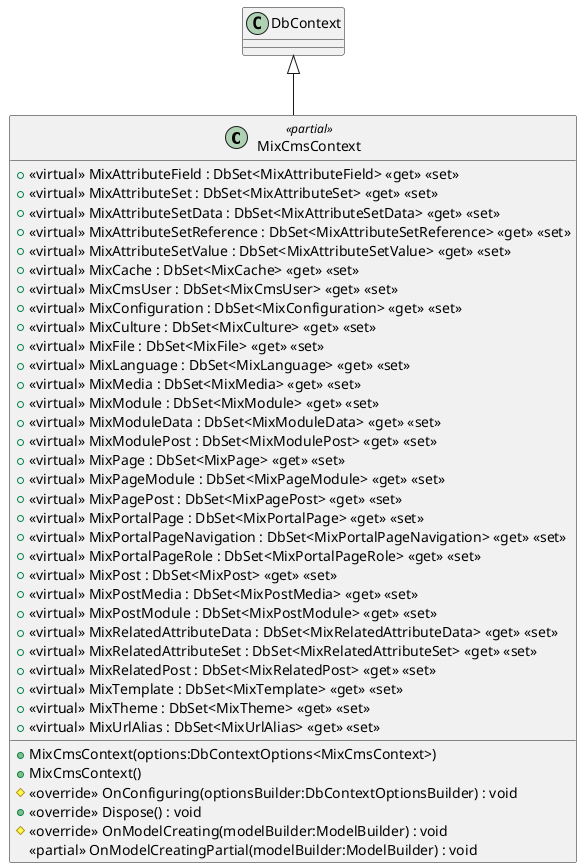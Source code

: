 @startuml
class MixCmsContext <<partial>> {
    + <<virtual>> MixAttributeField : DbSet<MixAttributeField> <<get>> <<set>>
    + <<virtual>> MixAttributeSet : DbSet<MixAttributeSet> <<get>> <<set>>
    + <<virtual>> MixAttributeSetData : DbSet<MixAttributeSetData> <<get>> <<set>>
    + <<virtual>> MixAttributeSetReference : DbSet<MixAttributeSetReference> <<get>> <<set>>
    + <<virtual>> MixAttributeSetValue : DbSet<MixAttributeSetValue> <<get>> <<set>>
    + <<virtual>> MixCache : DbSet<MixCache> <<get>> <<set>>
    + <<virtual>> MixCmsUser : DbSet<MixCmsUser> <<get>> <<set>>
    + <<virtual>> MixConfiguration : DbSet<MixConfiguration> <<get>> <<set>>
    + <<virtual>> MixCulture : DbSet<MixCulture> <<get>> <<set>>
    + <<virtual>> MixFile : DbSet<MixFile> <<get>> <<set>>
    + <<virtual>> MixLanguage : DbSet<MixLanguage> <<get>> <<set>>
    + <<virtual>> MixMedia : DbSet<MixMedia> <<get>> <<set>>
    + <<virtual>> MixModule : DbSet<MixModule> <<get>> <<set>>
    + <<virtual>> MixModuleData : DbSet<MixModuleData> <<get>> <<set>>
    + <<virtual>> MixModulePost : DbSet<MixModulePost> <<get>> <<set>>
    + <<virtual>> MixPage : DbSet<MixPage> <<get>> <<set>>
    + <<virtual>> MixPageModule : DbSet<MixPageModule> <<get>> <<set>>
    + <<virtual>> MixPagePost : DbSet<MixPagePost> <<get>> <<set>>
    + <<virtual>> MixPortalPage : DbSet<MixPortalPage> <<get>> <<set>>
    + <<virtual>> MixPortalPageNavigation : DbSet<MixPortalPageNavigation> <<get>> <<set>>
    + <<virtual>> MixPortalPageRole : DbSet<MixPortalPageRole> <<get>> <<set>>
    + <<virtual>> MixPost : DbSet<MixPost> <<get>> <<set>>
    + <<virtual>> MixPostMedia : DbSet<MixPostMedia> <<get>> <<set>>
    + <<virtual>> MixPostModule : DbSet<MixPostModule> <<get>> <<set>>
    + <<virtual>> MixRelatedAttributeData : DbSet<MixRelatedAttributeData> <<get>> <<set>>
    + <<virtual>> MixRelatedAttributeSet : DbSet<MixRelatedAttributeSet> <<get>> <<set>>
    + <<virtual>> MixRelatedPost : DbSet<MixRelatedPost> <<get>> <<set>>
    + <<virtual>> MixTemplate : DbSet<MixTemplate> <<get>> <<set>>
    + <<virtual>> MixTheme : DbSet<MixTheme> <<get>> <<set>>
    + <<virtual>> MixUrlAlias : DbSet<MixUrlAlias> <<get>> <<set>>
    + MixCmsContext(options:DbContextOptions<MixCmsContext>)
    + MixCmsContext()
    # <<override>> OnConfiguring(optionsBuilder:DbContextOptionsBuilder) : void
    + <<override>> Dispose() : void
    # <<override>> OnModelCreating(modelBuilder:ModelBuilder) : void
    <<partial>> OnModelCreatingPartial(modelBuilder:ModelBuilder) : void
}
DbContext <|-- MixCmsContext
@enduml
